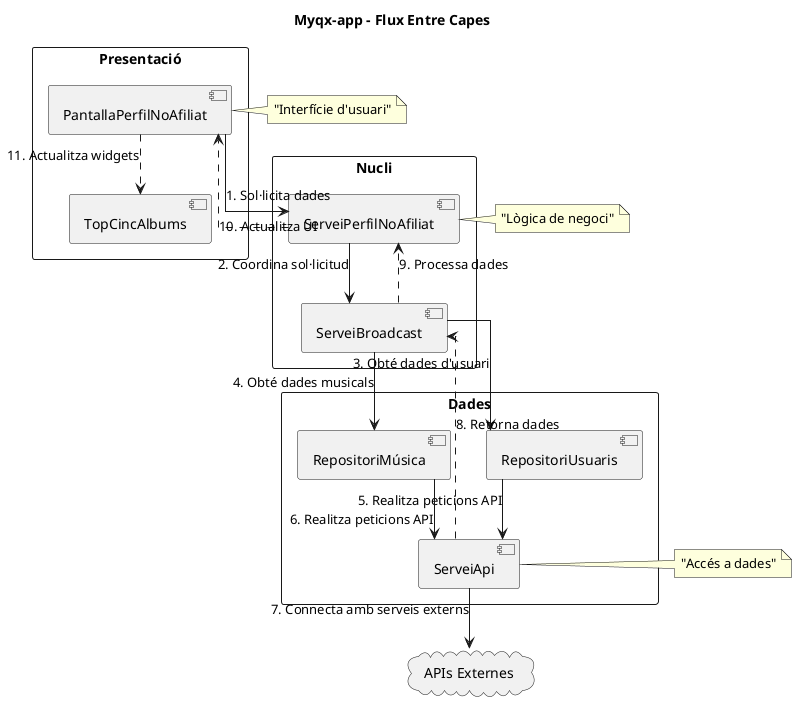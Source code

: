 @startuml Cross_Layer_Flow

' Style definitions
skinparam packageStyle rectangle
skinparam backgroundColor white
skinparam componentStyle uml2
skinparam linetype ortho

title Myqx-app - Flux Entre Capes

' Simplified components to show cross-layer interactions
package "Presentació" {
    component [PantallaPerfilNoAfiliat] as UPS
    component [TopCincAlbums] as TFA
}

package "Nucli" {
    component [ServeiPerfilNoAfiliat] as UPSvc
    component [ServeiBroadcast] as BSvc
}

package "Dades" {
    component [RepositoriUsuaris] as UR
    component [RepositoriMúsica] as MR
    component [ServeiApi] as API
}

cloud "APIs Externes" as EXT

' Define cross-layer flow
UPS --> UPSvc : 1. Sol·licita dades
UPSvc --> BSvc : 2. Coordina sol·licitud
BSvc --> UR : 3. Obté dades d'usuari
BSvc --> MR : 4. Obté dades musicals
UR --> API : 5. Realitza peticions API
MR --> API : 6. Realitza peticions API
API --> EXT : 7. Connecta amb serveis externs
API ..> BSvc : 8. Retorna dades
BSvc ..> UPSvc : 9. Processa dades
UPSvc ..> UPS : 10. Actualitza UI
UPS ..> TFA : 11. Actualitza widgets

note right of UPS : "Interfície d'usuari"
note right of UPSvc : "Lògica de negoci"
note right of API : "Accés a dades"

@enduml
